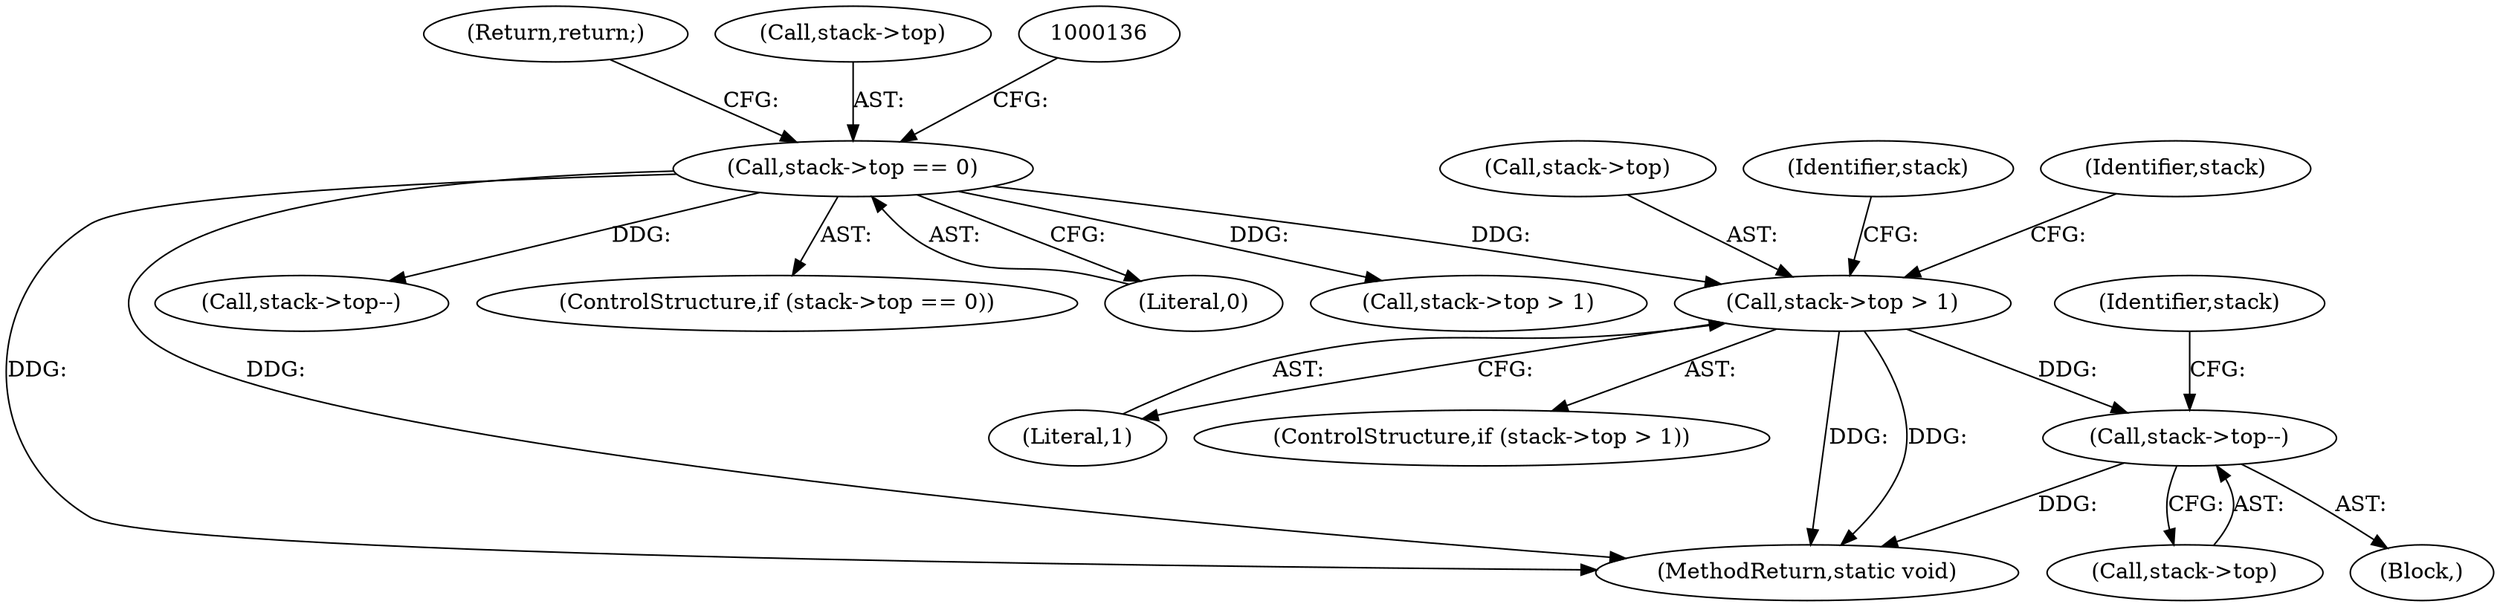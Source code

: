 digraph "0_php-src_8d2539fa0faf3f63e1d1e7635347c5b9e777d47b@pointer" {
"1000325" [label="(Call,stack->top--)"];
"1000319" [label="(Call,stack->top > 1)"];
"1000124" [label="(Call,stack->top == 0)"];
"1000327" [label="(Identifier,stack)"];
"1000624" [label="(Identifier,stack)"];
"1000320" [label="(Call,stack->top)"];
"1000130" [label="(Return,return;)"];
"1000128" [label="(Literal,0)"];
"1000326" [label="(Call,stack->top)"];
"1000210" [label="(Call,stack->top > 1)"];
"1000324" [label="(Block,)"];
"1000671" [label="(MethodReturn,static void)"];
"1000330" [label="(Identifier,stack)"];
"1000323" [label="(Literal,1)"];
"1000124" [label="(Call,stack->top == 0)"];
"1000667" [label="(Call,stack->top--)"];
"1000125" [label="(Call,stack->top)"];
"1000123" [label="(ControlStructure,if (stack->top == 0))"];
"1000318" [label="(ControlStructure,if (stack->top > 1))"];
"1000319" [label="(Call,stack->top > 1)"];
"1000325" [label="(Call,stack->top--)"];
"1000325" -> "1000324"  [label="AST: "];
"1000325" -> "1000326"  [label="CFG: "];
"1000326" -> "1000325"  [label="AST: "];
"1000330" -> "1000325"  [label="CFG: "];
"1000325" -> "1000671"  [label="DDG: "];
"1000319" -> "1000325"  [label="DDG: "];
"1000319" -> "1000318"  [label="AST: "];
"1000319" -> "1000323"  [label="CFG: "];
"1000320" -> "1000319"  [label="AST: "];
"1000323" -> "1000319"  [label="AST: "];
"1000327" -> "1000319"  [label="CFG: "];
"1000624" -> "1000319"  [label="CFG: "];
"1000319" -> "1000671"  [label="DDG: "];
"1000319" -> "1000671"  [label="DDG: "];
"1000124" -> "1000319"  [label="DDG: "];
"1000124" -> "1000123"  [label="AST: "];
"1000124" -> "1000128"  [label="CFG: "];
"1000125" -> "1000124"  [label="AST: "];
"1000128" -> "1000124"  [label="AST: "];
"1000130" -> "1000124"  [label="CFG: "];
"1000136" -> "1000124"  [label="CFG: "];
"1000124" -> "1000671"  [label="DDG: "];
"1000124" -> "1000671"  [label="DDG: "];
"1000124" -> "1000210"  [label="DDG: "];
"1000124" -> "1000667"  [label="DDG: "];
}
